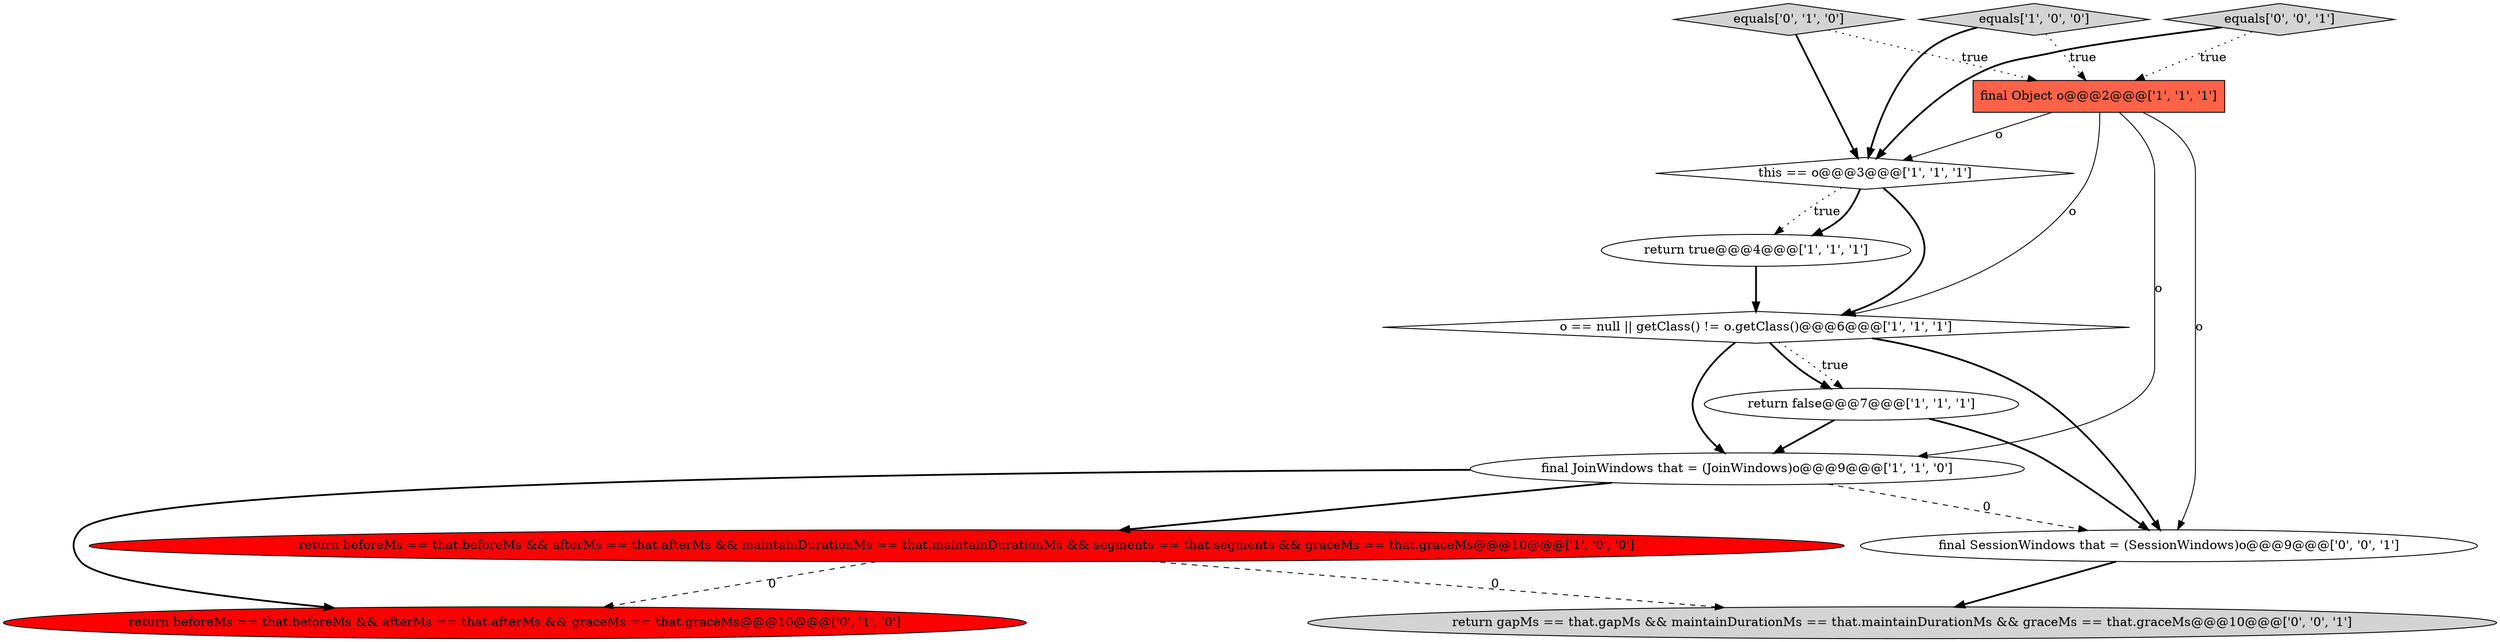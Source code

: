 digraph {
4 [style = filled, label = "final Object o@@@2@@@['1', '1', '1']", fillcolor = tomato, shape = box image = "AAA0AAABBB1BBB"];
2 [style = filled, label = "return false@@@7@@@['1', '1', '1']", fillcolor = white, shape = ellipse image = "AAA0AAABBB1BBB"];
11 [style = filled, label = "final SessionWindows that = (SessionWindows)o@@@9@@@['0', '0', '1']", fillcolor = white, shape = ellipse image = "AAA0AAABBB3BBB"];
12 [style = filled, label = "equals['0', '0', '1']", fillcolor = lightgray, shape = diamond image = "AAA0AAABBB3BBB"];
3 [style = filled, label = "equals['1', '0', '0']", fillcolor = lightgray, shape = diamond image = "AAA0AAABBB1BBB"];
7 [style = filled, label = "return true@@@4@@@['1', '1', '1']", fillcolor = white, shape = ellipse image = "AAA0AAABBB1BBB"];
8 [style = filled, label = "return beforeMs == that.beforeMs && afterMs == that.afterMs && graceMs == that.graceMs@@@10@@@['0', '1', '0']", fillcolor = red, shape = ellipse image = "AAA1AAABBB2BBB"];
10 [style = filled, label = "return gapMs == that.gapMs && maintainDurationMs == that.maintainDurationMs && graceMs == that.graceMs@@@10@@@['0', '0', '1']", fillcolor = lightgray, shape = ellipse image = "AAA0AAABBB3BBB"];
0 [style = filled, label = "final JoinWindows that = (JoinWindows)o@@@9@@@['1', '1', '0']", fillcolor = white, shape = ellipse image = "AAA0AAABBB1BBB"];
9 [style = filled, label = "equals['0', '1', '0']", fillcolor = lightgray, shape = diamond image = "AAA0AAABBB2BBB"];
5 [style = filled, label = "this == o@@@3@@@['1', '1', '1']", fillcolor = white, shape = diamond image = "AAA0AAABBB1BBB"];
1 [style = filled, label = "o == null || getClass() != o.getClass()@@@6@@@['1', '1', '1']", fillcolor = white, shape = diamond image = "AAA0AAABBB1BBB"];
6 [style = filled, label = "return beforeMs == that.beforeMs && afterMs == that.afterMs && maintainDurationMs == that.maintainDurationMs && segments == that.segments && graceMs == that.graceMs@@@10@@@['1', '0', '0']", fillcolor = red, shape = ellipse image = "AAA1AAABBB1BBB"];
6->8 [style = dashed, label="0"];
7->1 [style = bold, label=""];
12->5 [style = bold, label=""];
0->6 [style = bold, label=""];
3->4 [style = dotted, label="true"];
0->11 [style = dashed, label="0"];
1->0 [style = bold, label=""];
1->11 [style = bold, label=""];
6->10 [style = dashed, label="0"];
4->0 [style = solid, label="o"];
5->1 [style = bold, label=""];
3->5 [style = bold, label=""];
2->0 [style = bold, label=""];
4->5 [style = solid, label="o"];
5->7 [style = dotted, label="true"];
11->10 [style = bold, label=""];
0->8 [style = bold, label=""];
9->5 [style = bold, label=""];
9->4 [style = dotted, label="true"];
5->7 [style = bold, label=""];
12->4 [style = dotted, label="true"];
4->11 [style = solid, label="o"];
1->2 [style = bold, label=""];
1->2 [style = dotted, label="true"];
4->1 [style = solid, label="o"];
2->11 [style = bold, label=""];
}
